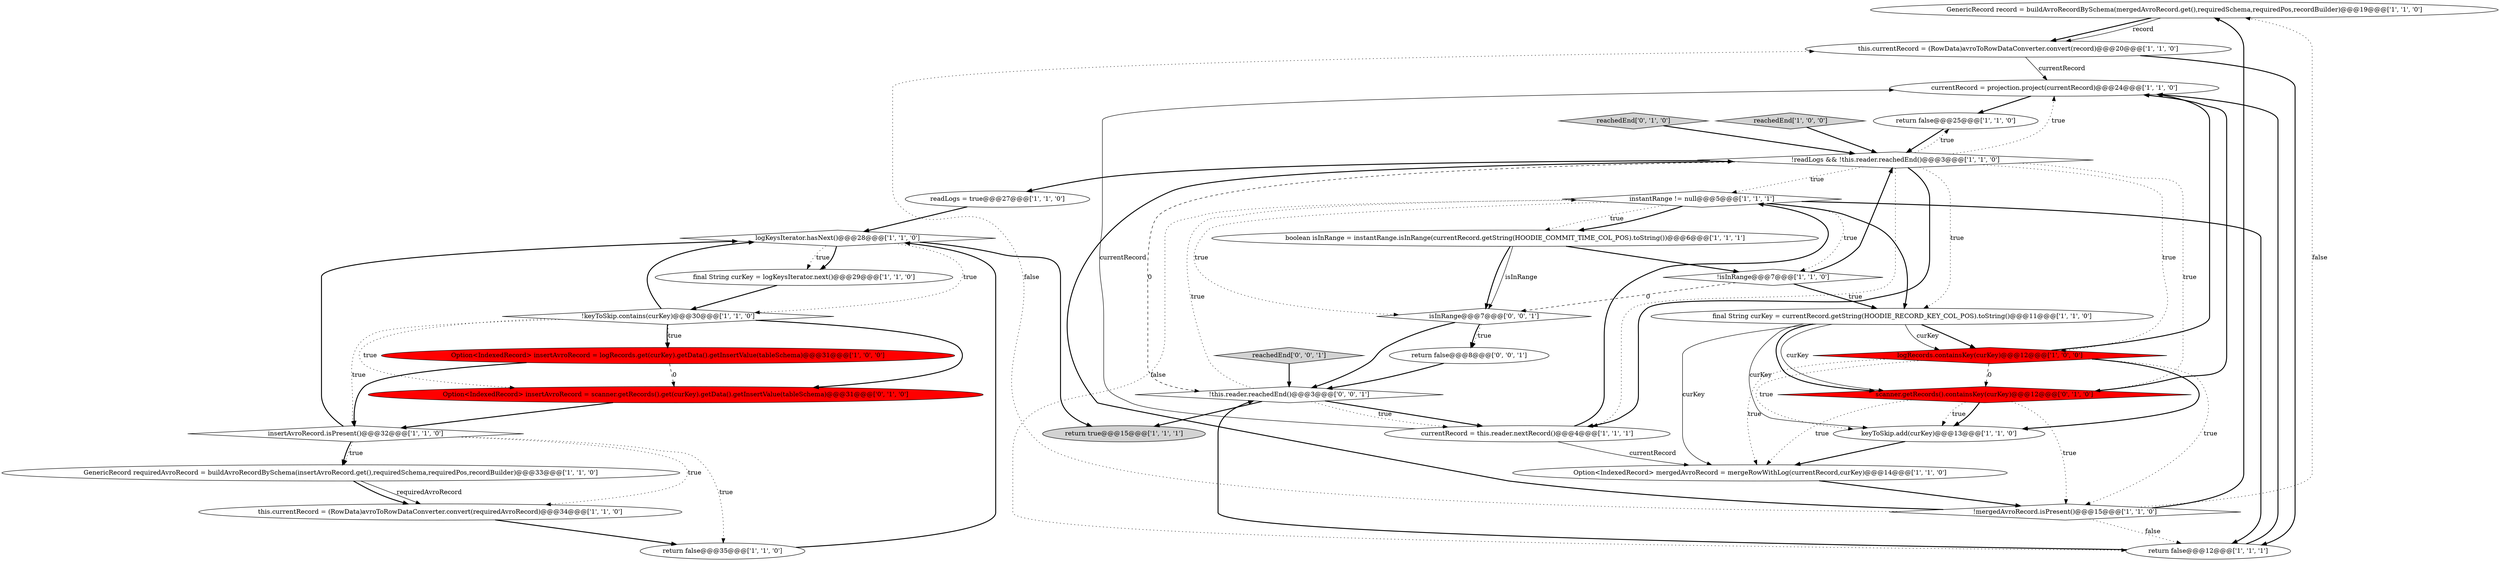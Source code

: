 digraph {
22 [style = filled, label = "GenericRecord record = buildAvroRecordBySchema(mergedAvroRecord.get(),requiredSchema,requiredPos,recordBuilder)@@@19@@@['1', '1', '0']", fillcolor = white, shape = ellipse image = "AAA0AAABBB1BBB"];
27 [style = filled, label = "reachedEnd['0', '1', '0']", fillcolor = lightgray, shape = diamond image = "AAA0AAABBB2BBB"];
10 [style = filled, label = "instantRange != null@@@5@@@['1', '1', '1']", fillcolor = white, shape = diamond image = "AAA0AAABBB1BBB"];
28 [style = filled, label = "scanner.getRecords().containsKey(curKey)@@@12@@@['0', '1', '0']", fillcolor = red, shape = diamond image = "AAA1AAABBB2BBB"];
9 [style = filled, label = "return true@@@15@@@['1', '1', '1']", fillcolor = lightgray, shape = ellipse image = "AAA0AAABBB1BBB"];
2 [style = filled, label = "currentRecord = projection.project(currentRecord)@@@24@@@['1', '1', '0']", fillcolor = white, shape = ellipse image = "AAA0AAABBB1BBB"];
25 [style = filled, label = "!keyToSkip.contains(curKey)@@@30@@@['1', '1', '0']", fillcolor = white, shape = diamond image = "AAA0AAABBB1BBB"];
18 [style = filled, label = "currentRecord = this.reader.nextRecord()@@@4@@@['1', '1', '1']", fillcolor = white, shape = ellipse image = "AAA0AAABBB1BBB"];
21 [style = filled, label = "!readLogs && !this.reader.reachedEnd()@@@3@@@['1', '1', '0']", fillcolor = white, shape = diamond image = "AAA0AAABBB1BBB"];
30 [style = filled, label = "!this.reader.reachedEnd()@@@3@@@['0', '0', '1']", fillcolor = white, shape = diamond image = "AAA0AAABBB3BBB"];
7 [style = filled, label = "logRecords.containsKey(curKey)@@@12@@@['1', '0', '0']", fillcolor = red, shape = diamond image = "AAA1AAABBB1BBB"];
31 [style = filled, label = "isInRange@@@7@@@['0', '0', '1']", fillcolor = white, shape = diamond image = "AAA0AAABBB3BBB"];
32 [style = filled, label = "return false@@@8@@@['0', '0', '1']", fillcolor = white, shape = ellipse image = "AAA0AAABBB3BBB"];
1 [style = filled, label = "reachedEnd['1', '0', '0']", fillcolor = lightgray, shape = diamond image = "AAA0AAABBB1BBB"];
15 [style = filled, label = "!mergedAvroRecord.isPresent()@@@15@@@['1', '1', '0']", fillcolor = white, shape = diamond image = "AAA0AAABBB1BBB"];
5 [style = filled, label = "logKeysIterator.hasNext()@@@28@@@['1', '1', '0']", fillcolor = white, shape = diamond image = "AAA0AAABBB1BBB"];
14 [style = filled, label = "boolean isInRange = instantRange.isInRange(currentRecord.getString(HOODIE_COMMIT_TIME_COL_POS).toString())@@@6@@@['1', '1', '1']", fillcolor = white, shape = ellipse image = "AAA0AAABBB1BBB"];
23 [style = filled, label = "this.currentRecord = (RowData)avroToRowDataConverter.convert(requiredAvroRecord)@@@34@@@['1', '1', '0']", fillcolor = white, shape = ellipse image = "AAA0AAABBB1BBB"];
12 [style = filled, label = "!isInRange@@@7@@@['1', '1', '0']", fillcolor = white, shape = diamond image = "AAA0AAABBB1BBB"];
13 [style = filled, label = "Option<IndexedRecord> mergedAvroRecord = mergeRowWithLog(currentRecord,curKey)@@@14@@@['1', '1', '0']", fillcolor = white, shape = ellipse image = "AAA0AAABBB1BBB"];
20 [style = filled, label = "final String curKey = currentRecord.getString(HOODIE_RECORD_KEY_COL_POS).toString()@@@11@@@['1', '1', '0']", fillcolor = white, shape = ellipse image = "AAA0AAABBB1BBB"];
26 [style = filled, label = "Option<IndexedRecord> insertAvroRecord = scanner.getRecords().get(curKey).getData().getInsertValue(tableSchema)@@@31@@@['0', '1', '0']", fillcolor = red, shape = ellipse image = "AAA1AAABBB2BBB"];
19 [style = filled, label = "Option<IndexedRecord> insertAvroRecord = logRecords.get(curKey).getData().getInsertValue(tableSchema)@@@31@@@['1', '0', '0']", fillcolor = red, shape = ellipse image = "AAA1AAABBB1BBB"];
8 [style = filled, label = "insertAvroRecord.isPresent()@@@32@@@['1', '1', '0']", fillcolor = white, shape = diamond image = "AAA0AAABBB1BBB"];
4 [style = filled, label = "keyToSkip.add(curKey)@@@13@@@['1', '1', '0']", fillcolor = white, shape = ellipse image = "AAA0AAABBB1BBB"];
11 [style = filled, label = "final String curKey = logKeysIterator.next()@@@29@@@['1', '1', '0']", fillcolor = white, shape = ellipse image = "AAA0AAABBB1BBB"];
6 [style = filled, label = "return false@@@35@@@['1', '1', '0']", fillcolor = white, shape = ellipse image = "AAA0AAABBB1BBB"];
3 [style = filled, label = "GenericRecord requiredAvroRecord = buildAvroRecordBySchema(insertAvroRecord.get(),requiredSchema,requiredPos,recordBuilder)@@@33@@@['1', '1', '0']", fillcolor = white, shape = ellipse image = "AAA0AAABBB1BBB"];
24 [style = filled, label = "return false@@@12@@@['1', '1', '1']", fillcolor = white, shape = ellipse image = "AAA0AAABBB1BBB"];
17 [style = filled, label = "return false@@@25@@@['1', '1', '0']", fillcolor = white, shape = ellipse image = "AAA0AAABBB1BBB"];
16 [style = filled, label = "readLogs = true@@@27@@@['1', '1', '0']", fillcolor = white, shape = ellipse image = "AAA0AAABBB1BBB"];
0 [style = filled, label = "this.currentRecord = (RowData)avroToRowDataConverter.convert(record)@@@20@@@['1', '1', '0']", fillcolor = white, shape = ellipse image = "AAA0AAABBB1BBB"];
29 [style = filled, label = "reachedEnd['0', '0', '1']", fillcolor = lightgray, shape = diamond image = "AAA0AAABBB3BBB"];
5->9 [style = bold, label=""];
29->30 [style = bold, label=""];
21->18 [style = dotted, label="true"];
14->31 [style = solid, label="isInRange"];
15->21 [style = bold, label=""];
10->24 [style = bold, label=""];
10->31 [style = dotted, label="true"];
28->15 [style = dotted, label="true"];
12->31 [style = dashed, label="0"];
30->18 [style = bold, label=""];
21->18 [style = bold, label=""];
24->30 [style = bold, label=""];
21->30 [style = dashed, label="0"];
5->11 [style = dotted, label="true"];
22->0 [style = bold, label=""];
1->21 [style = bold, label=""];
0->24 [style = bold, label=""];
21->7 [style = dotted, label="true"];
31->30 [style = bold, label=""];
25->19 [style = bold, label=""];
21->16 [style = bold, label=""];
25->19 [style = dotted, label="true"];
28->13 [style = dotted, label="true"];
17->21 [style = bold, label=""];
11->25 [style = bold, label=""];
18->2 [style = solid, label="currentRecord"];
21->20 [style = dotted, label="true"];
10->14 [style = bold, label=""];
12->21 [style = bold, label=""];
7->13 [style = dotted, label="true"];
3->23 [style = solid, label="requiredAvroRecord"];
8->23 [style = dotted, label="true"];
21->17 [style = dotted, label="true"];
15->24 [style = dotted, label="false"];
21->28 [style = dotted, label="true"];
3->23 [style = bold, label=""];
15->0 [style = dotted, label="false"];
5->25 [style = dotted, label="true"];
7->2 [style = bold, label=""];
25->26 [style = bold, label=""];
5->11 [style = bold, label=""];
13->15 [style = bold, label=""];
20->7 [style = bold, label=""];
25->26 [style = dotted, label="true"];
25->8 [style = dotted, label="true"];
2->17 [style = bold, label=""];
10->24 [style = dotted, label="false"];
30->10 [style = dotted, label="true"];
20->28 [style = solid, label="curKey"];
31->32 [style = bold, label=""];
4->13 [style = bold, label=""];
8->3 [style = bold, label=""];
12->20 [style = bold, label=""];
0->2 [style = solid, label="currentRecord"];
21->2 [style = dotted, label="true"];
26->8 [style = bold, label=""];
30->9 [style = bold, label=""];
21->10 [style = dotted, label="true"];
7->4 [style = bold, label=""];
32->30 [style = bold, label=""];
7->15 [style = dotted, label="true"];
8->3 [style = dotted, label="true"];
15->22 [style = bold, label=""];
6->5 [style = bold, label=""];
8->6 [style = dotted, label="true"];
19->26 [style = dashed, label="0"];
18->10 [style = bold, label=""];
7->28 [style = dashed, label="0"];
30->18 [style = dotted, label="true"];
23->6 [style = bold, label=""];
14->31 [style = bold, label=""];
16->5 [style = bold, label=""];
28->4 [style = dotted, label="true"];
25->5 [style = bold, label=""];
27->21 [style = bold, label=""];
15->22 [style = dotted, label="false"];
18->13 [style = solid, label="currentRecord"];
10->12 [style = dotted, label="true"];
10->20 [style = bold, label=""];
24->2 [style = bold, label=""];
20->13 [style = solid, label="curKey"];
20->28 [style = bold, label=""];
20->7 [style = solid, label="curKey"];
20->4 [style = solid, label="curKey"];
19->8 [style = bold, label=""];
31->32 [style = dotted, label="true"];
10->14 [style = dotted, label="true"];
28->2 [style = bold, label=""];
8->5 [style = bold, label=""];
14->12 [style = bold, label=""];
7->4 [style = dotted, label="true"];
22->0 [style = solid, label="record"];
28->4 [style = bold, label=""];
}
